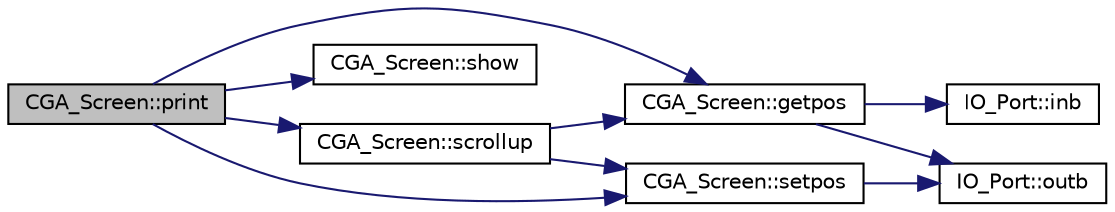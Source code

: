 digraph "CGA_Screen::print"
{
  bgcolor="transparent";
  edge [fontname="Helvetica",fontsize="10",labelfontname="Helvetica",labelfontsize="10"];
  node [fontname="Helvetica",fontsize="10",shape=record];
  rankdir="LR";
  Node1 [label="CGA_Screen::print",height=0.2,width=0.4,color="black", fillcolor="grey75", style="filled", fontcolor="black"];
  Node1 -> Node2 [color="midnightblue",fontsize="10",style="solid",fontname="Helvetica"];
  Node2 [label="CGA_Screen::getpos",height=0.2,width=0.4,color="black",URL="$classCGA__Screen.html#a6f47426c0cf0662b6835d64e08cf929e",tooltip="get the cursor position "];
  Node2 -> Node3 [color="midnightblue",fontsize="10",style="solid",fontname="Helvetica"];
  Node3 [label="IO_Port::outb",height=0.2,width=0.4,color="black",URL="$classIO__Port.html#a63edbd1cd64f3188c448e32408c2681c",tooltip="write a byte value to the associated port. "];
  Node2 -> Node4 [color="midnightblue",fontsize="10",style="solid",fontname="Helvetica"];
  Node4 [label="IO_Port::inb",height=0.2,width=0.4,color="black",URL="$classIO__Port.html#a77b7915e167487c31150a4c4b9a15496",tooltip="read a byte value from the associated port. "];
  Node1 -> Node5 [color="midnightblue",fontsize="10",style="solid",fontname="Helvetica"];
  Node5 [label="CGA_Screen::show",height=0.2,width=0.4,color="black",URL="$classCGA__Screen.html#a6dfbfb197371c461938cfcc9c5d70187",tooltip="print a character to a specific position "];
  Node1 -> Node6 [color="midnightblue",fontsize="10",style="solid",fontname="Helvetica"];
  Node6 [label="CGA_Screen::setpos",height=0.2,width=0.4,color="black",URL="$classCGA__Screen.html#a346b7ccc05356f76e738a76a24510e33",tooltip="set the cursor position "];
  Node6 -> Node3 [color="midnightblue",fontsize="10",style="solid",fontname="Helvetica"];
  Node1 -> Node7 [color="midnightblue",fontsize="10",style="solid",fontname="Helvetica"];
  Node7 [label="CGA_Screen::scrollup",height=0.2,width=0.4,color="black",URL="$classCGA__Screen.html#a3808a301813e3e1b6368ab75a94ea652",tooltip="das aktuelle Display wird eine Zeile nach oben gescrollt "];
  Node7 -> Node2 [color="midnightblue",fontsize="10",style="solid",fontname="Helvetica"];
  Node7 -> Node6 [color="midnightblue",fontsize="10",style="solid",fontname="Helvetica"];
}
